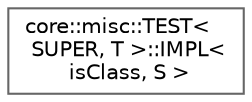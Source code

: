 digraph "Graphical Class Hierarchy"
{
 // INTERACTIVE_SVG=YES
 // LATEX_PDF_SIZE
  bgcolor="transparent";
  edge [fontname=Helvetica,fontsize=10,labelfontname=Helvetica,labelfontsize=10];
  node [fontname=Helvetica,fontsize=10,shape=box,height=0.2,width=0.4];
  rankdir="LR";
  Node0 [id="Node000000",label="core::misc::TEST\<\l SUPER, T \>::IMPL\<\l isClass, S \>",height=0.2,width=0.4,color="grey40", fillcolor="white", style="filled",URL="$d7/d34/a00883.html",tooltip=" "];
}
